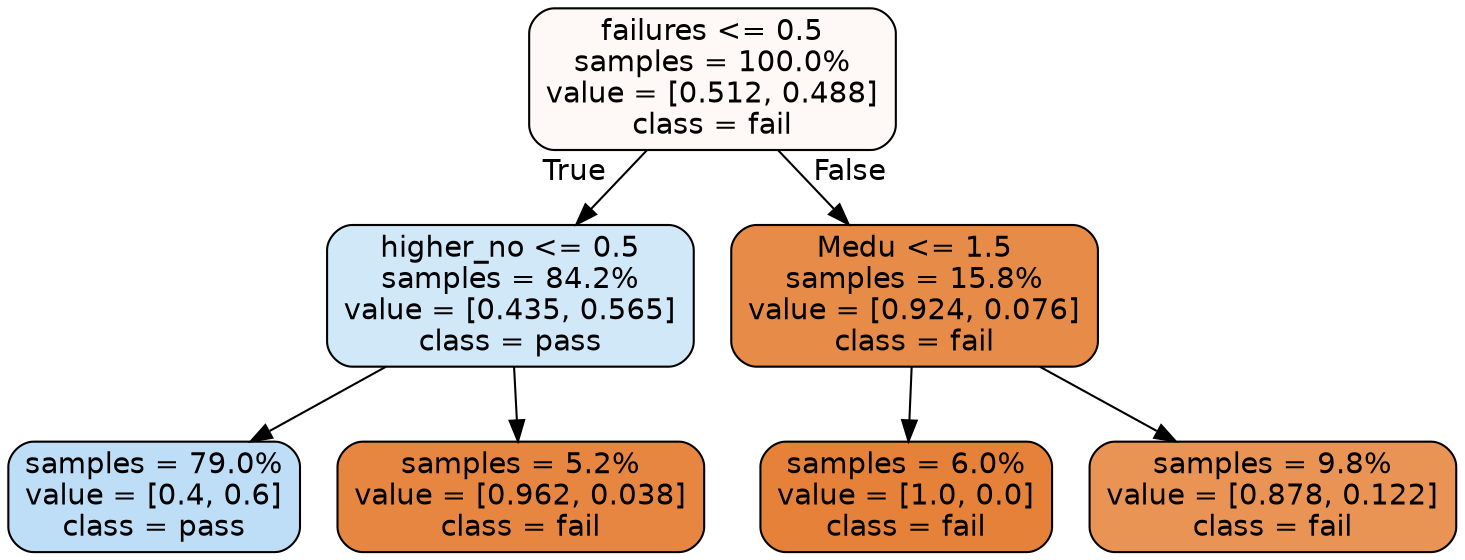digraph Tree {
node [shape=box, style="filled, rounded", color="black", fontname=helvetica] ;
edge [fontname=helvetica] ;
0 [label="failures <= 0.5\nsamples = 100.0%\nvalue = [0.512, 0.488]\nclass = fail", fillcolor="#fef9f6"] ;
1 [label="higher_no <= 0.5\nsamples = 84.2%\nvalue = [0.435, 0.565]\nclass = pass", fillcolor="#d1e8f9"] ;
0 -> 1 [labeldistance=2.5, labelangle=45, headlabel="True"] ;
2 [label="samples = 79.0%\nvalue = [0.4, 0.6]\nclass = pass", fillcolor="#bddef6"] ;
1 -> 2 ;
3 [label="samples = 5.2%\nvalue = [0.962, 0.038]\nclass = fail", fillcolor="#e68641"] ;
1 -> 3 ;
4 [label="Medu <= 1.5\nsamples = 15.8%\nvalue = [0.924, 0.076]\nclass = fail", fillcolor="#e78b49"] ;
0 -> 4 [labeldistance=2.5, labelangle=-45, headlabel="False"] ;
5 [label="samples = 6.0%\nvalue = [1.0, 0.0]\nclass = fail", fillcolor="#e58139"] ;
4 -> 5 ;
6 [label="samples = 9.8%\nvalue = [0.878, 0.122]\nclass = fail", fillcolor="#e99355"] ;
4 -> 6 ;
}
